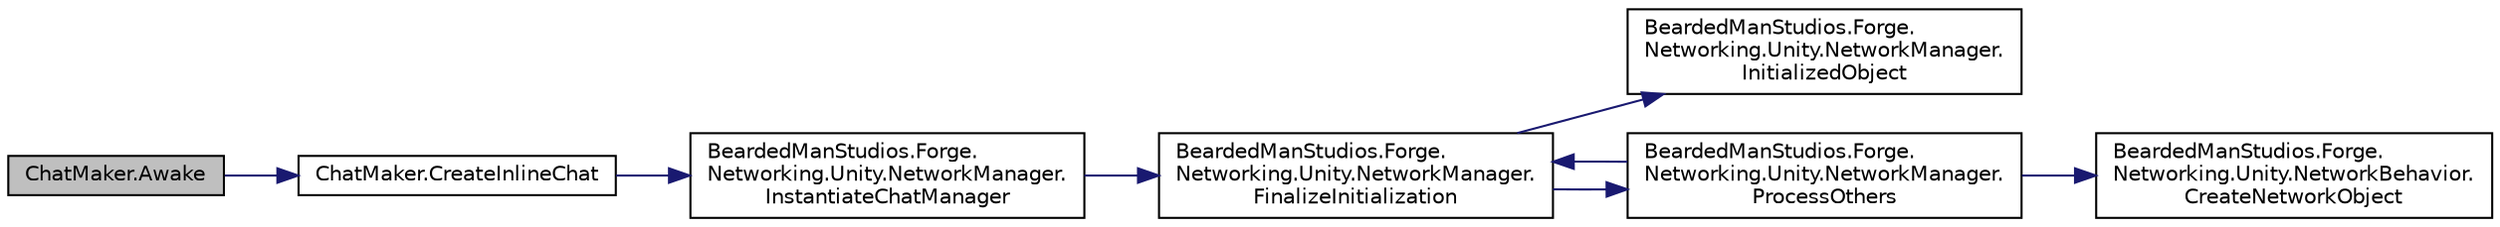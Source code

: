 digraph "ChatMaker.Awake"
{
 // LATEX_PDF_SIZE
  edge [fontname="Helvetica",fontsize="10",labelfontname="Helvetica",labelfontsize="10"];
  node [fontname="Helvetica",fontsize="10",shape=record];
  rankdir="LR";
  Node0 [label="ChatMaker.Awake",height=0.2,width=0.4,color="black", fillcolor="grey75", style="filled", fontcolor="black",tooltip=" "];
  Node0 -> Node1 [color="midnightblue",fontsize="10",style="solid",fontname="Helvetica"];
  Node1 [label="ChatMaker.CreateInlineChat",height=0.2,width=0.4,color="black", fillcolor="white", style="filled",URL="$class_chat_maker.html#a22a6e88397b2c43fd63c928a00353df2",tooltip=" "];
  Node1 -> Node2 [color="midnightblue",fontsize="10",style="solid",fontname="Helvetica"];
  Node2 [label="BeardedManStudios.Forge.\lNetworking.Unity.NetworkManager.\lInstantiateChatManager",height=0.2,width=0.4,color="black", fillcolor="white", style="filled",URL="$class_bearded_man_studios_1_1_forge_1_1_networking_1_1_unity_1_1_network_manager.html#a3778e4ecb37f9a0a258b2ec8a64ff020",tooltip="Instantiate an instance of ChatManager"];
  Node2 -> Node3 [color="midnightblue",fontsize="10",style="solid",fontname="Helvetica"];
  Node3 [label="BeardedManStudios.Forge.\lNetworking.Unity.NetworkManager.\lFinalizeInitialization",height=0.2,width=0.4,color="black", fillcolor="white", style="filled",URL="$class_bearded_man_studios_1_1_forge_1_1_networking_1_1_unity_1_1_network_manager.html#a96650852c8bd8da55ff8bf730db311be",tooltip=" "];
  Node3 -> Node4 [color="midnightblue",fontsize="10",style="solid",fontname="Helvetica"];
  Node4 [label="BeardedManStudios.Forge.\lNetworking.Unity.NetworkManager.\lInitializedObject",height=0.2,width=0.4,color="black", fillcolor="white", style="filled",URL="$class_bearded_man_studios_1_1_forge_1_1_networking_1_1_unity_1_1_network_manager.html#ae686c351a1670cc0c3d285edfeb844cb",tooltip=" "];
  Node3 -> Node5 [color="midnightblue",fontsize="10",style="solid",fontname="Helvetica"];
  Node5 [label="BeardedManStudios.Forge.\lNetworking.Unity.NetworkManager.\lProcessOthers",height=0.2,width=0.4,color="black", fillcolor="white", style="filled",URL="$class_bearded_man_studios_1_1_forge_1_1_networking_1_1_unity_1_1_network_manager.html#aea7250d4e3af6034f73a5f902f511c88",tooltip=" "];
  Node5 -> Node6 [color="midnightblue",fontsize="10",style="solid",fontname="Helvetica"];
  Node6 [label="BeardedManStudios.Forge.\lNetworking.Unity.NetworkBehavior.\lCreateNetworkObject",height=0.2,width=0.4,color="black", fillcolor="white", style="filled",URL="$class_bearded_man_studios_1_1_forge_1_1_networking_1_1_unity_1_1_network_behavior.html#a091715ed99cf83053ae02e18d6cd2092",tooltip=" "];
  Node5 -> Node3 [color="midnightblue",fontsize="10",style="solid",fontname="Helvetica"];
}
